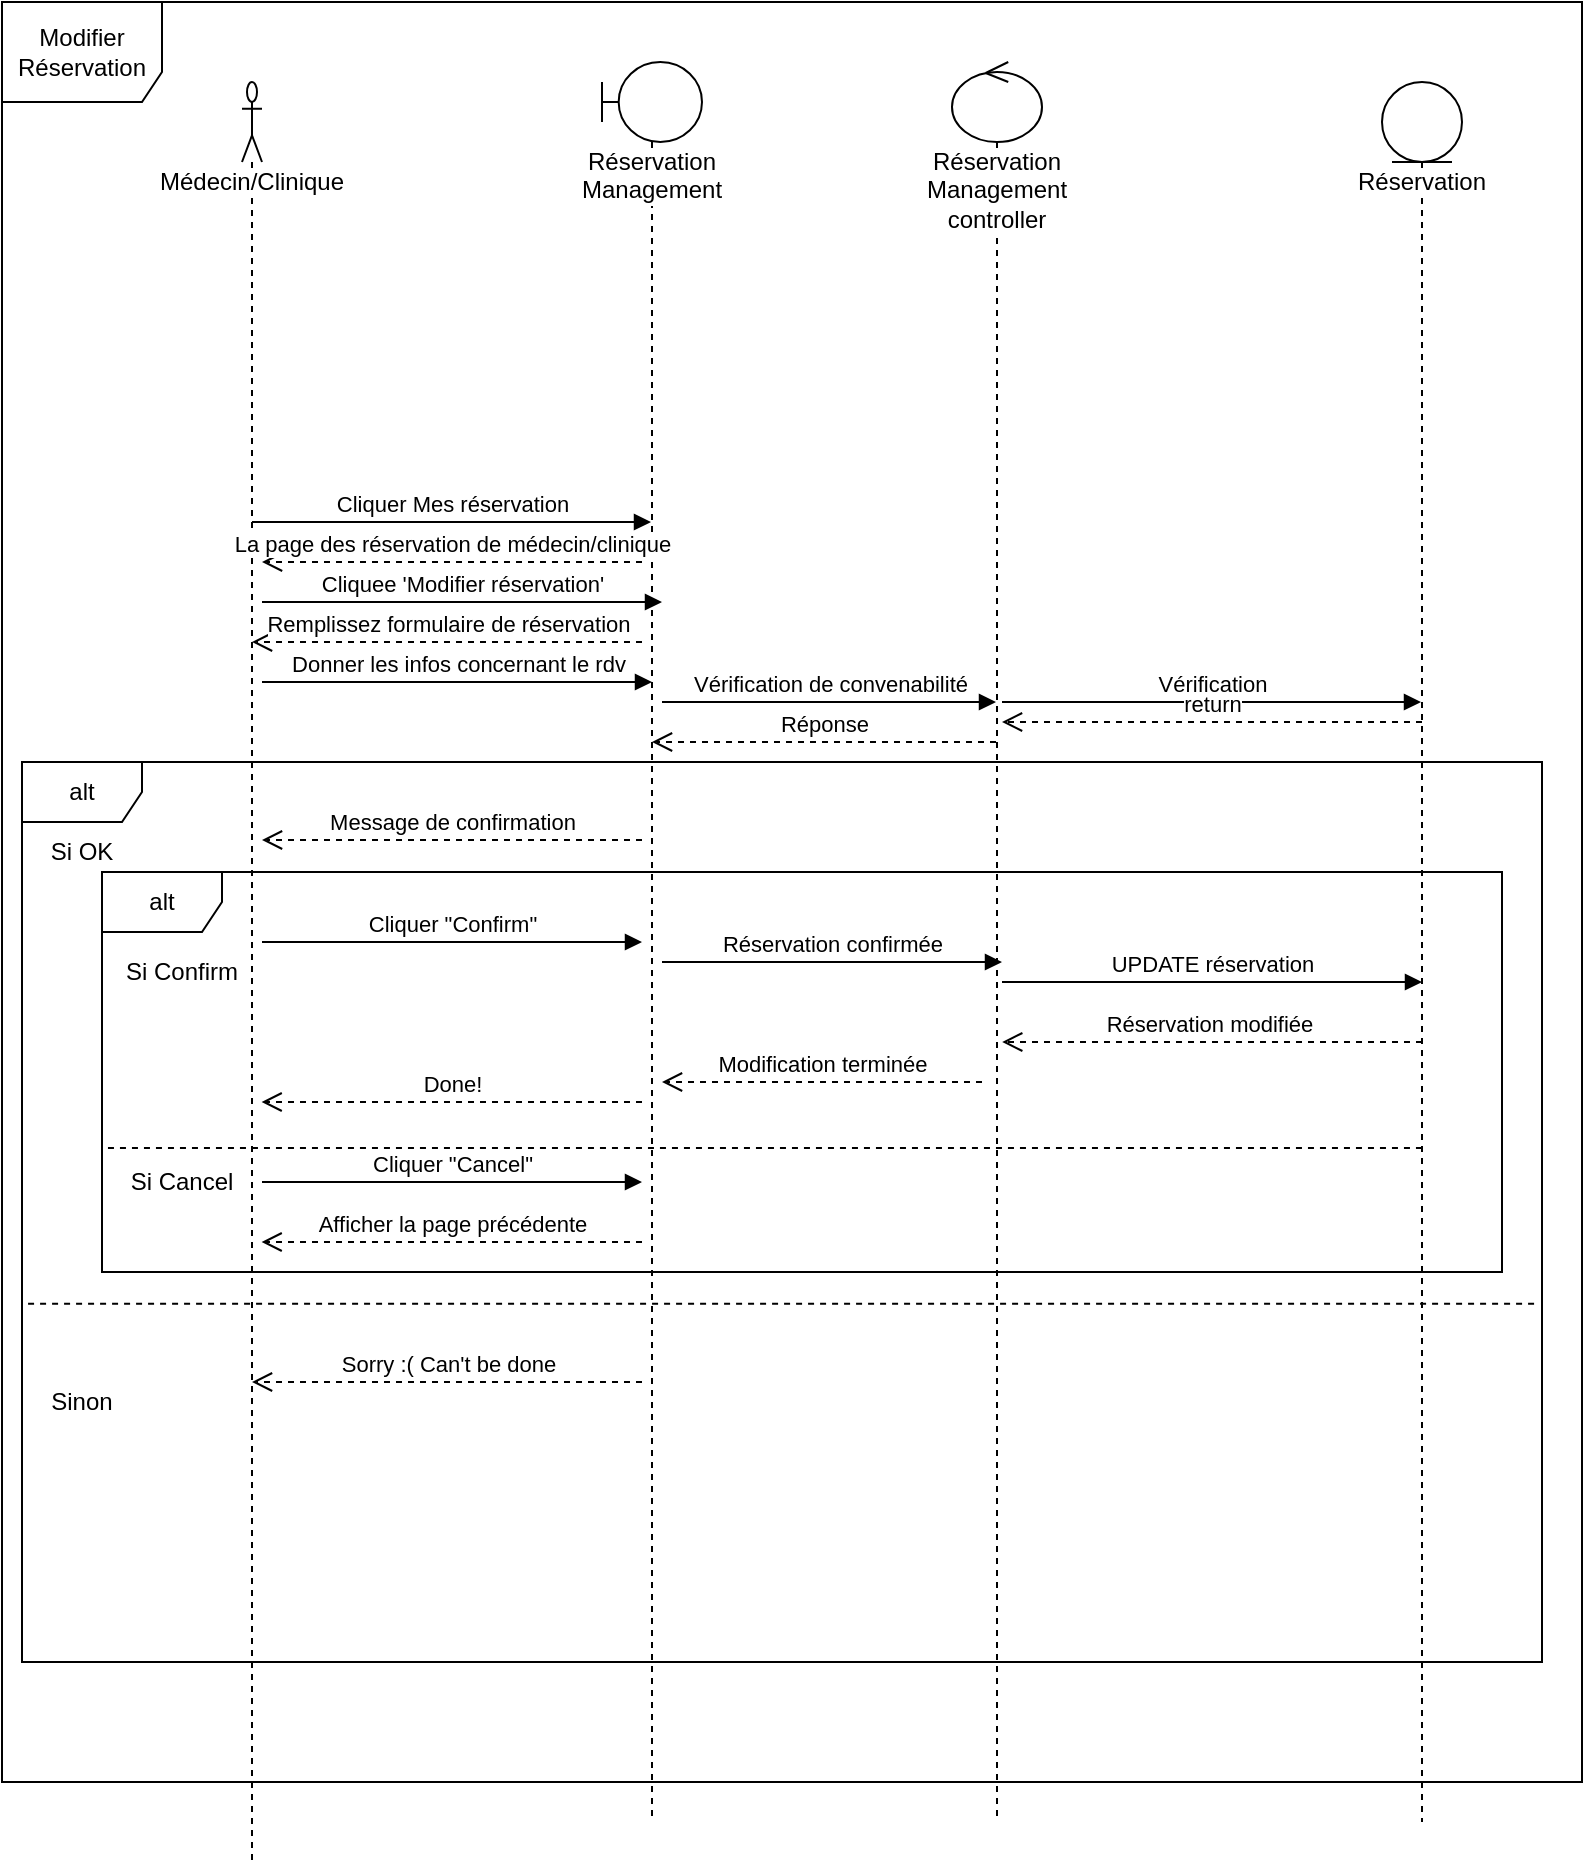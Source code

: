 <mxfile version="10.5.4" type="device"><diagram id="chPoz5LdmpBUyQcO5zTx" name="Page-1"><mxGraphModel dx="840" dy="506" grid="1" gridSize="10" guides="1" tooltips="1" connect="1" arrows="1" fold="1" page="1" pageScale="1" pageWidth="850" pageHeight="1100" math="0" shadow="0"><root><mxCell id="0"/><mxCell id="1" parent="0"/><mxCell id="VjuR507clFlsxulzZDKX-1" value="Modifier Réservation" style="shape=umlFrame;whiteSpace=wrap;html=1;width=80;height=50;" parent="1" vertex="1"><mxGeometry y="270" width="790" height="890" as="geometry"/></mxCell><mxCell id="Rs4aEwTWib0IYG7Q8rTW-14" value="alt" style="shape=umlFrame;whiteSpace=wrap;html=1;" parent="1" vertex="1"><mxGeometry x="50" y="705" width="700" height="200" as="geometry"/></mxCell><mxCell id="Rs4aEwTWib0IYG7Q8rTW-11" value="alt" style="shape=umlFrame;whiteSpace=wrap;html=1;" parent="1" vertex="1"><mxGeometry x="10" y="650" width="760" height="450" as="geometry"/></mxCell><mxCell id="2UEXE4apJw5BmhpLBmJW-8" value="Réservation Management" style="shape=umlLifeline;participant=umlBoundary;perimeter=lifelinePerimeter;whiteSpace=wrap;html=1;container=1;collapsible=0;recursiveResize=0;verticalAlign=top;spacingTop=36;labelBackgroundColor=#ffffff;outlineConnect=0;" parent="1" vertex="1"><mxGeometry x="300" y="300" width="50" height="880" as="geometry"/></mxCell><mxCell id="Rs4aEwTWib0IYG7Q8rTW-9" value="Vérification de convenabilité" style="html=1;verticalAlign=bottom;endArrow=block;" parent="2UEXE4apJw5BmhpLBmJW-8" target="2UEXE4apJw5BmhpLBmJW-10" edge="1"><mxGeometry width="80" relative="1" as="geometry"><mxPoint x="30" y="320" as="sourcePoint"/><mxPoint x="110" y="320" as="targetPoint"/></mxGeometry></mxCell><mxCell id="2UEXE4apJw5BmhpLBmJW-9" value="Médecin/Clinique" style="shape=umlLifeline;participant=umlActor;perimeter=lifelinePerimeter;whiteSpace=wrap;html=1;container=1;collapsible=0;recursiveResize=0;verticalAlign=top;spacingTop=36;labelBackgroundColor=#ffffff;outlineConnect=0;" parent="1" vertex="1"><mxGeometry x="120" y="310" width="10" height="890" as="geometry"/></mxCell><mxCell id="uDpu7AD48-fFSlyF4Dl8-2" value="Cliquee 'Modifier réservation'" style="html=1;verticalAlign=bottom;endArrow=block;" parent="2UEXE4apJw5BmhpLBmJW-9" edge="1"><mxGeometry width="80" relative="1" as="geometry"><mxPoint x="10" y="260" as="sourcePoint"/><mxPoint x="210" y="260" as="targetPoint"/></mxGeometry></mxCell><mxCell id="2UEXE4apJw5BmhpLBmJW-10" value="Réservation Management controller" style="shape=umlLifeline;participant=umlControl;perimeter=lifelinePerimeter;whiteSpace=wrap;html=1;container=1;collapsible=0;recursiveResize=0;verticalAlign=top;spacingTop=36;labelBackgroundColor=#ffffff;outlineConnect=0;" parent="1" vertex="1"><mxGeometry x="475" y="300" width="45" height="880" as="geometry"/></mxCell><mxCell id="59nx3VZkL-q2ZZT2_Uox-1" value="Vérification" style="html=1;verticalAlign=bottom;endArrow=block;" parent="2UEXE4apJw5BmhpLBmJW-10" target="2UEXE4apJw5BmhpLBmJW-11" edge="1"><mxGeometry width="80" relative="1" as="geometry"><mxPoint x="25" y="320" as="sourcePoint"/><mxPoint x="105" y="320" as="targetPoint"/></mxGeometry></mxCell><mxCell id="2UEXE4apJw5BmhpLBmJW-11" value="Réservation" style="shape=umlLifeline;participant=umlEntity;perimeter=lifelinePerimeter;whiteSpace=wrap;html=1;container=1;collapsible=0;recursiveResize=0;verticalAlign=top;spacingTop=36;labelBackgroundColor=#ffffff;outlineConnect=0;" parent="1" vertex="1"><mxGeometry x="690" y="310" width="40" height="870" as="geometry"/></mxCell><mxCell id="Rs4aEwTWib0IYG7Q8rTW-4" value="Cliquer Mes réservation" style="html=1;verticalAlign=bottom;endArrow=block;" parent="1" source="2UEXE4apJw5BmhpLBmJW-9" target="2UEXE4apJw5BmhpLBmJW-8" edge="1"><mxGeometry width="80" relative="1" as="geometry"><mxPoint x="130" y="540" as="sourcePoint"/><mxPoint x="210" y="540" as="targetPoint"/><Array as="points"><mxPoint x="180" y="530"/><mxPoint x="280" y="530"/></Array></mxGeometry></mxCell><mxCell id="Rs4aEwTWib0IYG7Q8rTW-5" value="Remplissez formulaire de réservation" style="html=1;verticalAlign=bottom;endArrow=open;dashed=1;endSize=8;" parent="1" target="2UEXE4apJw5BmhpLBmJW-9" edge="1"><mxGeometry relative="1" as="geometry"><mxPoint x="320" y="590" as="sourcePoint"/><mxPoint x="240" y="580" as="targetPoint"/></mxGeometry></mxCell><mxCell id="Rs4aEwTWib0IYG7Q8rTW-7" value="Donner les infos concernant le rdv" style="html=1;verticalAlign=bottom;endArrow=block;" parent="1" edge="1"><mxGeometry width="80" relative="1" as="geometry"><mxPoint x="130" y="610" as="sourcePoint"/><mxPoint x="325" y="610" as="targetPoint"/></mxGeometry></mxCell><mxCell id="Rs4aEwTWib0IYG7Q8rTW-10" value="Réponse" style="html=1;verticalAlign=bottom;endArrow=open;dashed=1;endSize=8;" parent="1" source="2UEXE4apJw5BmhpLBmJW-10" target="2UEXE4apJw5BmhpLBmJW-8" edge="1"><mxGeometry relative="1" as="geometry"><mxPoint x="440" y="640" as="sourcePoint"/><mxPoint x="410" y="650" as="targetPoint"/><Array as="points"><mxPoint x="430" y="640"/></Array></mxGeometry></mxCell><mxCell id="Rs4aEwTWib0IYG7Q8rTW-13" value="Message de confirmation" style="html=1;verticalAlign=bottom;endArrow=open;dashed=1;endSize=8;" parent="1" edge="1"><mxGeometry relative="1" as="geometry"><mxPoint x="320" y="689" as="sourcePoint"/><mxPoint x="130" y="689" as="targetPoint"/></mxGeometry></mxCell><mxCell id="Rs4aEwTWib0IYG7Q8rTW-15" value="Cliquer &quot;Confirm&quot;" style="html=1;verticalAlign=bottom;endArrow=block;" parent="1" edge="1"><mxGeometry width="80" relative="1" as="geometry"><mxPoint x="130" y="740" as="sourcePoint"/><mxPoint x="320" y="740" as="targetPoint"/></mxGeometry></mxCell><mxCell id="Rs4aEwTWib0IYG7Q8rTW-16" value="Réservation confirmée" style="html=1;verticalAlign=bottom;endArrow=block;" parent="1" edge="1"><mxGeometry width="80" relative="1" as="geometry"><mxPoint x="330" y="750" as="sourcePoint"/><mxPoint x="500" y="750" as="targetPoint"/></mxGeometry></mxCell><mxCell id="Rs4aEwTWib0IYG7Q8rTW-17" value="UPDATE réservation" style="html=1;verticalAlign=bottom;endArrow=block;" parent="1" edge="1"><mxGeometry width="80" relative="1" as="geometry"><mxPoint x="500" y="760" as="sourcePoint"/><mxPoint x="710" y="760" as="targetPoint"/></mxGeometry></mxCell><mxCell id="Rs4aEwTWib0IYG7Q8rTW-18" value="Réservation modifiée&amp;nbsp;" style="html=1;verticalAlign=bottom;endArrow=open;dashed=1;endSize=8;entryX=0.643;entryY=0.425;entryDx=0;entryDy=0;entryPerimeter=0;" parent="1" target="Rs4aEwTWib0IYG7Q8rTW-14" edge="1"><mxGeometry relative="1" as="geometry"><mxPoint x="710" y="790" as="sourcePoint"/><mxPoint x="630" y="790" as="targetPoint"/></mxGeometry></mxCell><mxCell id="Rs4aEwTWib0IYG7Q8rTW-19" value="Modification terminée" style="html=1;verticalAlign=bottom;endArrow=open;dashed=1;endSize=8;entryX=0.4;entryY=0.525;entryDx=0;entryDy=0;entryPerimeter=0;" parent="1" target="Rs4aEwTWib0IYG7Q8rTW-14" edge="1"><mxGeometry relative="1" as="geometry"><mxPoint x="490" y="810" as="sourcePoint"/><mxPoint x="410" y="810" as="targetPoint"/></mxGeometry></mxCell><mxCell id="Rs4aEwTWib0IYG7Q8rTW-20" value="Done!" style="html=1;verticalAlign=bottom;endArrow=open;dashed=1;endSize=8;entryX=0.114;entryY=0.575;entryDx=0;entryDy=0;entryPerimeter=0;" parent="1" target="Rs4aEwTWib0IYG7Q8rTW-14" edge="1"><mxGeometry relative="1" as="geometry"><mxPoint x="320" y="820" as="sourcePoint"/><mxPoint x="240" y="820" as="targetPoint"/></mxGeometry></mxCell><mxCell id="Rs4aEwTWib0IYG7Q8rTW-22" value="Cliquer &quot;Cancel&quot;" style="html=1;verticalAlign=bottom;endArrow=block;" parent="1" edge="1"><mxGeometry width="80" relative="1" as="geometry"><mxPoint x="130" y="860" as="sourcePoint"/><mxPoint x="320" y="860" as="targetPoint"/></mxGeometry></mxCell><mxCell id="Rs4aEwTWib0IYG7Q8rTW-23" value="Afficher la page précédente" style="html=1;verticalAlign=bottom;endArrow=open;dashed=1;endSize=8;entryX=0.114;entryY=0.925;entryDx=0;entryDy=0;entryPerimeter=0;" parent="1" target="Rs4aEwTWib0IYG7Q8rTW-14" edge="1"><mxGeometry relative="1" as="geometry"><mxPoint x="320" y="890" as="sourcePoint"/><mxPoint x="240" y="890" as="targetPoint"/></mxGeometry></mxCell><mxCell id="Rs4aEwTWib0IYG7Q8rTW-24" value="Si OK" style="text;html=1;strokeColor=none;fillColor=none;align=center;verticalAlign=middle;whiteSpace=wrap;rounded=0;" parent="1" vertex="1"><mxGeometry x="20" y="685" width="40" height="20" as="geometry"/></mxCell><mxCell id="Rs4aEwTWib0IYG7Q8rTW-25" value="Si Confirm" style="text;html=1;strokeColor=none;fillColor=none;align=center;verticalAlign=middle;whiteSpace=wrap;rounded=0;" parent="1" vertex="1"><mxGeometry x="60" y="745" width="60" height="20" as="geometry"/></mxCell><mxCell id="Rs4aEwTWib0IYG7Q8rTW-28" value="Si Cancel" style="text;html=1;strokeColor=none;fillColor=none;align=center;verticalAlign=middle;whiteSpace=wrap;rounded=0;" parent="1" vertex="1"><mxGeometry x="60" y="850" width="60" height="20" as="geometry"/></mxCell><mxCell id="Rs4aEwTWib0IYG7Q8rTW-29" value="Sinon" style="text;html=1;strokeColor=none;fillColor=none;align=center;verticalAlign=middle;whiteSpace=wrap;rounded=0;" parent="1" vertex="1"><mxGeometry x="20" y="960" width="40" height="20" as="geometry"/></mxCell><mxCell id="Rs4aEwTWib0IYG7Q8rTW-31" value="" style="endArrow=none;dashed=1;html=1;exitX=-0.117;exitY=-0.35;exitDx=0;exitDy=0;exitPerimeter=0;" parent="1" source="Rs4aEwTWib0IYG7Q8rTW-28" target="2UEXE4apJw5BmhpLBmJW-11" edge="1"><mxGeometry width="50" height="50" relative="1" as="geometry"><mxPoint x="90" y="860" as="sourcePoint"/><mxPoint x="140" y="810" as="targetPoint"/></mxGeometry></mxCell><mxCell id="Rs4aEwTWib0IYG7Q8rTW-32" value="" style="endArrow=none;dashed=1;html=1;exitX=0.004;exitY=0.602;exitDx=0;exitDy=0;exitPerimeter=0;entryX=0.995;entryY=0.602;entryDx=0;entryDy=0;entryPerimeter=0;" parent="1" source="Rs4aEwTWib0IYG7Q8rTW-11" target="Rs4aEwTWib0IYG7Q8rTW-11" edge="1"><mxGeometry width="50" height="50" relative="1" as="geometry"><mxPoint x="60" y="940" as="sourcePoint"/><mxPoint x="110" y="890" as="targetPoint"/></mxGeometry></mxCell><mxCell id="Rs4aEwTWib0IYG7Q8rTW-33" value="Sorry :( Can't be done" style="html=1;verticalAlign=bottom;endArrow=open;dashed=1;endSize=8;" parent="1" target="2UEXE4apJw5BmhpLBmJW-9" edge="1"><mxGeometry relative="1" as="geometry"><mxPoint x="320" y="960" as="sourcePoint"/><mxPoint x="240" y="960" as="targetPoint"/></mxGeometry></mxCell><mxCell id="59nx3VZkL-q2ZZT2_Uox-2" value="return" style="html=1;verticalAlign=bottom;endArrow=open;dashed=1;endSize=8;" parent="1" edge="1"><mxGeometry relative="1" as="geometry"><mxPoint x="710" y="630" as="sourcePoint"/><mxPoint x="500" y="630" as="targetPoint"/></mxGeometry></mxCell><mxCell id="uDpu7AD48-fFSlyF4Dl8-1" value="La page des réservation de médecin/clinique" style="html=1;verticalAlign=bottom;endArrow=open;dashed=1;endSize=8;" parent="1" edge="1"><mxGeometry relative="1" as="geometry"><mxPoint x="320" y="550" as="sourcePoint"/><mxPoint x="130" y="550" as="targetPoint"/></mxGeometry></mxCell></root></mxGraphModel></diagram></mxfile>
